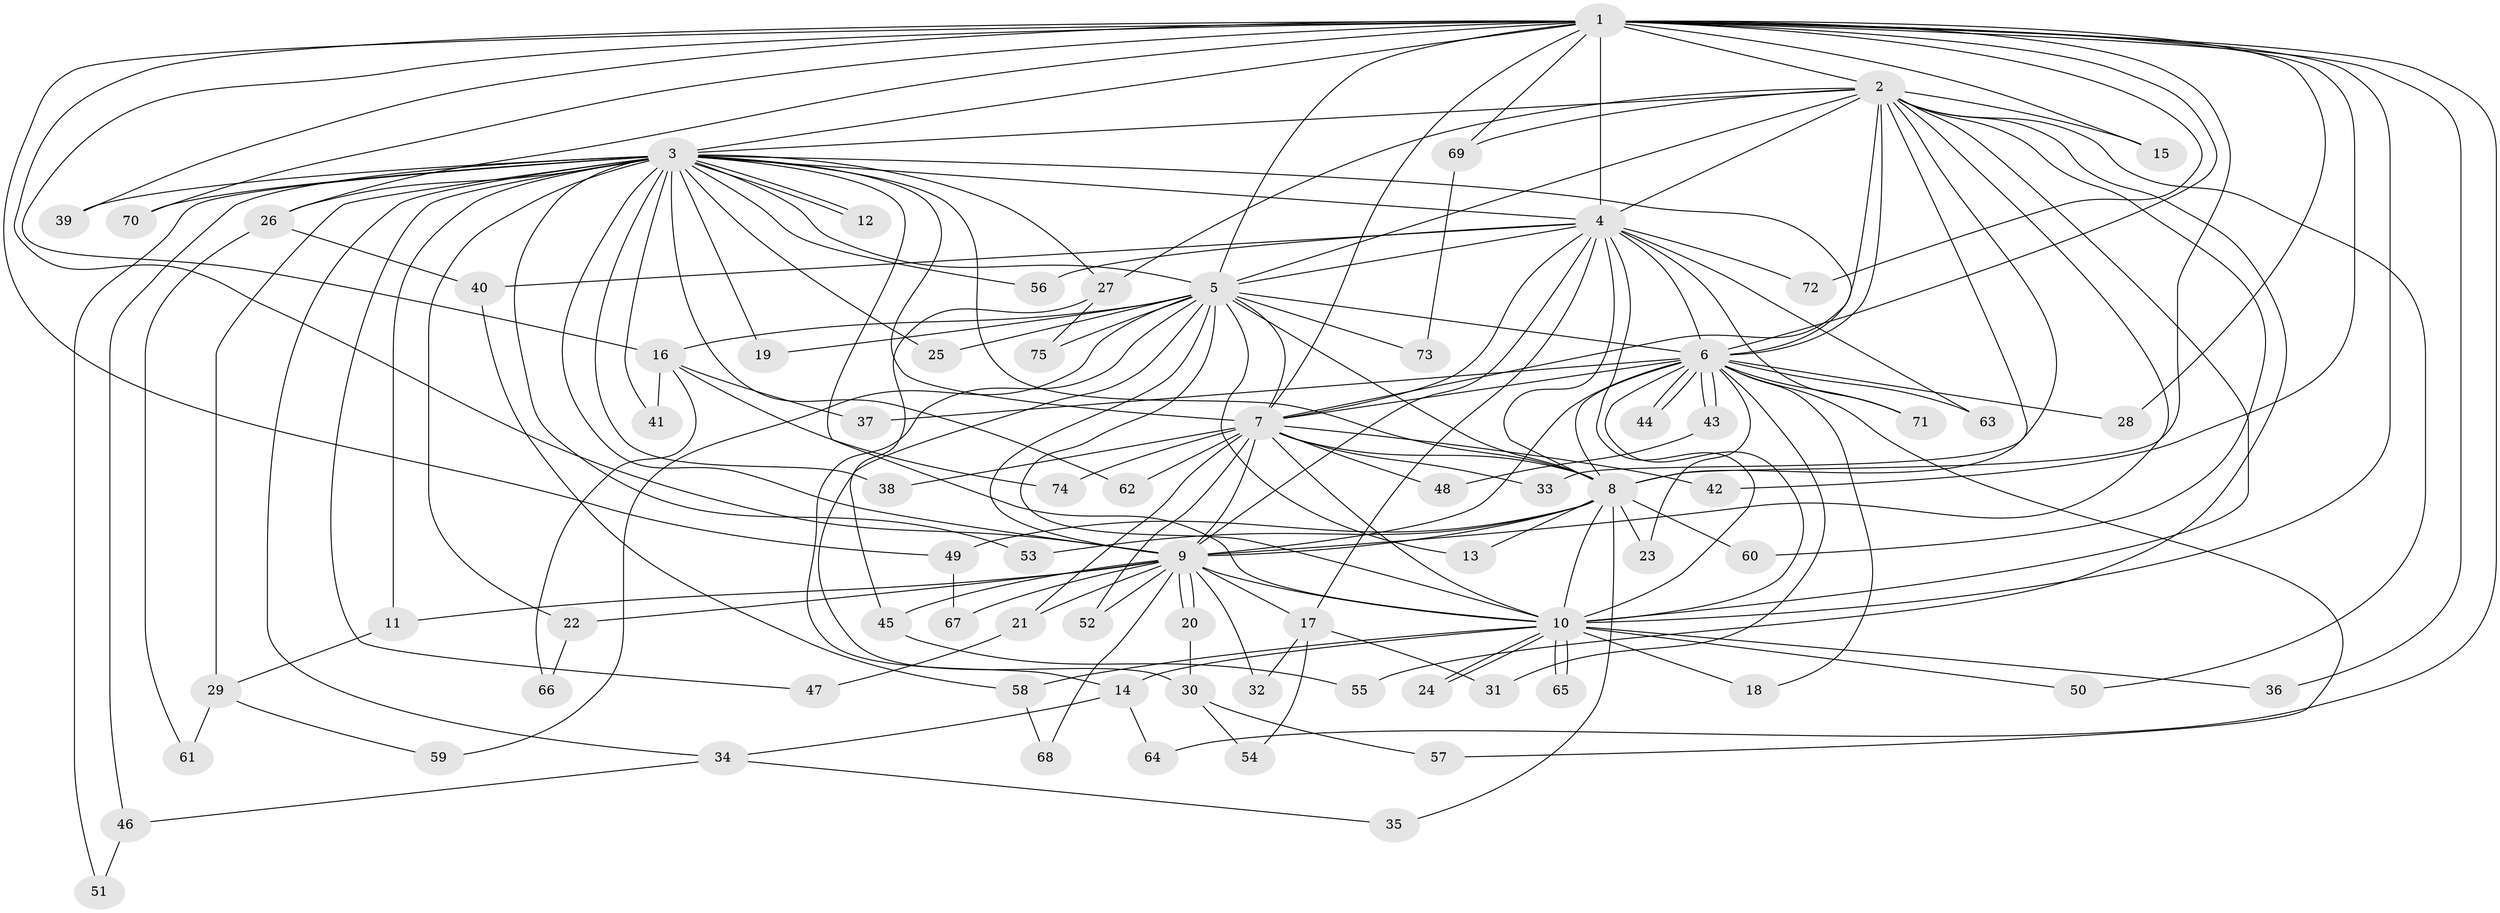 // Generated by graph-tools (version 1.1) at 2025/01/03/09/25 03:01:36]
// undirected, 75 vertices, 175 edges
graph export_dot {
graph [start="1"]
  node [color=gray90,style=filled];
  1;
  2;
  3;
  4;
  5;
  6;
  7;
  8;
  9;
  10;
  11;
  12;
  13;
  14;
  15;
  16;
  17;
  18;
  19;
  20;
  21;
  22;
  23;
  24;
  25;
  26;
  27;
  28;
  29;
  30;
  31;
  32;
  33;
  34;
  35;
  36;
  37;
  38;
  39;
  40;
  41;
  42;
  43;
  44;
  45;
  46;
  47;
  48;
  49;
  50;
  51;
  52;
  53;
  54;
  55;
  56;
  57;
  58;
  59;
  60;
  61;
  62;
  63;
  64;
  65;
  66;
  67;
  68;
  69;
  70;
  71;
  72;
  73;
  74;
  75;
  1 -- 2;
  1 -- 3;
  1 -- 4;
  1 -- 5;
  1 -- 6;
  1 -- 7;
  1 -- 8;
  1 -- 9;
  1 -- 10;
  1 -- 15;
  1 -- 16;
  1 -- 26;
  1 -- 28;
  1 -- 36;
  1 -- 39;
  1 -- 42;
  1 -- 49;
  1 -- 64;
  1 -- 69;
  1 -- 70;
  1 -- 72;
  2 -- 3;
  2 -- 4;
  2 -- 5;
  2 -- 6;
  2 -- 7;
  2 -- 8;
  2 -- 9;
  2 -- 10;
  2 -- 15;
  2 -- 27;
  2 -- 33;
  2 -- 50;
  2 -- 55;
  2 -- 60;
  2 -- 69;
  3 -- 4;
  3 -- 5;
  3 -- 6;
  3 -- 7;
  3 -- 8;
  3 -- 9;
  3 -- 10;
  3 -- 11;
  3 -- 12;
  3 -- 12;
  3 -- 19;
  3 -- 22;
  3 -- 25;
  3 -- 26;
  3 -- 27;
  3 -- 29;
  3 -- 34;
  3 -- 38;
  3 -- 39;
  3 -- 41;
  3 -- 46;
  3 -- 47;
  3 -- 51;
  3 -- 53;
  3 -- 56;
  3 -- 62;
  3 -- 70;
  4 -- 5;
  4 -- 6;
  4 -- 7;
  4 -- 8;
  4 -- 9;
  4 -- 10;
  4 -- 17;
  4 -- 40;
  4 -- 56;
  4 -- 63;
  4 -- 71;
  4 -- 72;
  5 -- 6;
  5 -- 7;
  5 -- 8;
  5 -- 9;
  5 -- 10;
  5 -- 13;
  5 -- 14;
  5 -- 16;
  5 -- 19;
  5 -- 25;
  5 -- 30;
  5 -- 59;
  5 -- 73;
  5 -- 75;
  6 -- 7;
  6 -- 8;
  6 -- 9;
  6 -- 10;
  6 -- 18;
  6 -- 23;
  6 -- 28;
  6 -- 31;
  6 -- 37;
  6 -- 43;
  6 -- 43;
  6 -- 44;
  6 -- 44;
  6 -- 57;
  6 -- 63;
  6 -- 71;
  7 -- 8;
  7 -- 9;
  7 -- 10;
  7 -- 21;
  7 -- 33;
  7 -- 38;
  7 -- 42;
  7 -- 48;
  7 -- 52;
  7 -- 62;
  7 -- 74;
  8 -- 9;
  8 -- 10;
  8 -- 13;
  8 -- 23;
  8 -- 35;
  8 -- 49;
  8 -- 53;
  8 -- 60;
  9 -- 10;
  9 -- 11;
  9 -- 17;
  9 -- 20;
  9 -- 20;
  9 -- 21;
  9 -- 22;
  9 -- 32;
  9 -- 45;
  9 -- 52;
  9 -- 67;
  9 -- 68;
  10 -- 14;
  10 -- 18;
  10 -- 24;
  10 -- 24;
  10 -- 36;
  10 -- 50;
  10 -- 58;
  10 -- 65;
  10 -- 65;
  11 -- 29;
  14 -- 34;
  14 -- 64;
  16 -- 37;
  16 -- 41;
  16 -- 66;
  16 -- 74;
  17 -- 31;
  17 -- 32;
  17 -- 54;
  20 -- 30;
  21 -- 47;
  22 -- 66;
  26 -- 40;
  26 -- 61;
  27 -- 45;
  27 -- 75;
  29 -- 59;
  29 -- 61;
  30 -- 54;
  30 -- 57;
  34 -- 35;
  34 -- 46;
  40 -- 58;
  43 -- 48;
  45 -- 55;
  46 -- 51;
  49 -- 67;
  58 -- 68;
  69 -- 73;
}
